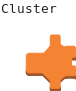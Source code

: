 <?xml version="1.0" encoding="UTF-8"?>
<dia:diagram xmlns:dia="http://www.lysator.liu.se/~alla/dia/">
  <dia:layer name="Fondo" visible="true" active="true">
    <dia:group>
      <dia:object type="Standard - Text" version="1" id="O0">
        <dia:attribute name="obj_pos">
          <dia:point val="0,0"/>
        </dia:attribute>
        <dia:attribute name="obj_bb">
          <dia:rectangle val="0,-0.595;2.695,0.15"/>
        </dia:attribute>
        <dia:attribute name="text">
          <dia:composite type="text">
            <dia:attribute name="string">
              <dia:string>#Cluster#</dia:string>
            </dia:attribute>
            <dia:attribute name="font">
              <dia:font family="monospace" style="0" name="Courier"/>
            </dia:attribute>
            <dia:attribute name="height">
              <dia:real val="0.8"/>
            </dia:attribute>
            <dia:attribute name="pos">
              <dia:point val="0,0"/>
            </dia:attribute>
            <dia:attribute name="color">
              <dia:color val="#231f20"/>
            </dia:attribute>
            <dia:attribute name="alignment">
              <dia:enum val="0"/>
            </dia:attribute>
          </dia:composite>
        </dia:attribute>
        <dia:attribute name="valign">
          <dia:enum val="3"/>
        </dia:attribute>
      </dia:object>
      <dia:group>
        <dia:group>
          <dia:group>
            <dia:object type="Standard - BezierLine" version="0" id="O1">
              <dia:attribute name="obj_pos">
                <dia:point val="2.462,1.667"/>
              </dia:attribute>
              <dia:attribute name="obj_bb">
                <dia:rectangle val="1.459,1.654;3.459,1.79"/>
              </dia:attribute>
              <dia:attribute name="bez_points">
                <dia:point val="2.462,1.667"/>
                <dia:point val="2.462,1.79"/>
                <dia:point val="2.462,1.667"/>
                <dia:point val="2.462,1.79"/>
                <dia:point val="2.46,1.786"/>
                <dia:point val="2.459,1.782"/>
                <dia:point val="2.459,1.778"/>
                <dia:point val="2.459,1.654"/>
                <dia:point val="2.459,1.778"/>
                <dia:point val="2.459,1.654"/>
                <dia:point val="2.459,1.658"/>
                <dia:point val="2.46,1.662"/>
                <dia:point val="2.462,1.667"/>
              </dia:attribute>
              <dia:attribute name="corner_types">
                <dia:enum val="0"/>
                <dia:enum val="0"/>
                <dia:enum val="0"/>
                <dia:enum val="0"/>
                <dia:enum val="0"/>
              </dia:attribute>
              <dia:attribute name="line_color">
                <dia:color val="#9d5125"/>
              </dia:attribute>
              <dia:attribute name="line_width">
                <dia:real val="0"/>
              </dia:attribute>
            </dia:object>
          </dia:group>
          <dia:object type="Standard - Beziergon" version="0" id="O2">
            <dia:attribute name="obj_pos">
              <dia:point val="2.459,1.778"/>
            </dia:attribute>
            <dia:attribute name="obj_bb">
              <dia:rectangle val="1.459,1.654;3.459,1.791"/>
            </dia:attribute>
            <dia:attribute name="bez_points">
              <dia:point val="2.459,1.778"/>
              <dia:point val="2.459,1.654"/>
              <dia:point val="2.459,1.778"/>
              <dia:point val="2.459,1.654"/>
              <dia:point val="2.459,1.658"/>
              <dia:point val="2.46,1.662"/>
              <dia:point val="2.462,1.667"/>
              <dia:point val="2.462,1.791"/>
              <dia:point val="2.462,1.667"/>
              <dia:point val="2.462,1.791"/>
              <dia:point val="2.46,1.786"/>
              <dia:point val="2.459,1.782"/>
            </dia:attribute>
            <dia:attribute name="corner_types">
              <dia:enum val="-1548163448"/>
              <dia:enum val="0"/>
              <dia:enum val="0"/>
              <dia:enum val="0"/>
              <dia:enum val="0"/>
            </dia:attribute>
            <dia:attribute name="line_color">
              <dia:color val="#9d5125"/>
            </dia:attribute>
            <dia:attribute name="line_width">
              <dia:real val="0"/>
            </dia:attribute>
            <dia:attribute name="inner_color">
              <dia:color val="#9d5125"/>
            </dia:attribute>
            <dia:attribute name="show_background">
              <dia:boolean val="true"/>
            </dia:attribute>
          </dia:object>
          <dia:group>
            <dia:object type="Standard - Polygon" version="0" id="O3">
              <dia:attribute name="obj_pos">
                <dia:point val="2.807,1.657"/>
              </dia:attribute>
              <dia:attribute name="obj_bb">
                <dia:rectangle val="2.522,1.657;2.807,1.791"/>
              </dia:attribute>
              <dia:attribute name="poly_points">
                <dia:point val="2.807,1.657"/>
                <dia:point val="2.795,1.791"/>
                <dia:point val="2.533,1.791"/>
                <dia:point val="2.522,1.66"/>
              </dia:attribute>
              <dia:attribute name="line_color">
                <dia:color val="#9d5125"/>
              </dia:attribute>
              <dia:attribute name="line_width">
                <dia:real val="0"/>
              </dia:attribute>
              <dia:attribute name="inner_color">
                <dia:color val="#9d5125"/>
              </dia:attribute>
              <dia:attribute name="show_background">
                <dia:boolean val="true"/>
              </dia:attribute>
            </dia:object>
          </dia:group>
          <dia:group>
            <dia:object type="Standard - BezierLine" version="0" id="O4">
              <dia:attribute name="obj_pos">
                <dia:point val="2.969,1.676"/>
              </dia:attribute>
              <dia:attribute name="obj_bb">
                <dia:rectangle val="2.901,1.676;2.969,1.835"/>
              </dia:attribute>
              <dia:attribute name="bez_points">
                <dia:point val="2.969,1.676"/>
                <dia:point val="2.969,1.8"/>
                <dia:point val="2.969,1.676"/>
                <dia:point val="2.969,1.8"/>
                <dia:point val="2.953,1.82"/>
                <dia:point val="2.929,1.833"/>
                <dia:point val="2.901,1.835"/>
                <dia:point val="2.901,1.711"/>
                <dia:point val="2.901,1.835"/>
                <dia:point val="2.901,1.711"/>
                <dia:point val="2.929,1.709"/>
                <dia:point val="2.953,1.696"/>
                <dia:point val="2.969,1.676"/>
              </dia:attribute>
              <dia:attribute name="corner_types">
                <dia:enum val="0"/>
                <dia:enum val="0"/>
                <dia:enum val="0"/>
                <dia:enum val="0"/>
                <dia:enum val="0"/>
              </dia:attribute>
              <dia:attribute name="line_color">
                <dia:color val="#9d5125"/>
              </dia:attribute>
              <dia:attribute name="line_width">
                <dia:real val="0"/>
              </dia:attribute>
            </dia:object>
          </dia:group>
          <dia:object type="Standard - Beziergon" version="0" id="O5">
            <dia:attribute name="obj_pos">
              <dia:point val="2.969,1.676"/>
            </dia:attribute>
            <dia:attribute name="obj_bb">
              <dia:rectangle val="2.901,1.676;2.969,1.835"/>
            </dia:attribute>
            <dia:attribute name="bez_points">
              <dia:point val="2.969,1.676"/>
              <dia:point val="2.969,1.8"/>
              <dia:point val="2.969,1.676"/>
              <dia:point val="2.969,1.8"/>
              <dia:point val="2.953,1.82"/>
              <dia:point val="2.929,1.833"/>
              <dia:point val="2.901,1.835"/>
              <dia:point val="2.901,1.711"/>
              <dia:point val="2.901,1.835"/>
              <dia:point val="2.901,1.711"/>
              <dia:point val="2.929,1.709"/>
              <dia:point val="2.953,1.696"/>
            </dia:attribute>
            <dia:attribute name="corner_types">
              <dia:enum val="-1548163464"/>
              <dia:enum val="0"/>
              <dia:enum val="0"/>
              <dia:enum val="0"/>
              <dia:enum val="0"/>
            </dia:attribute>
            <dia:attribute name="line_color">
              <dia:color val="#9d5125"/>
            </dia:attribute>
            <dia:attribute name="line_width">
              <dia:real val="0"/>
            </dia:attribute>
            <dia:attribute name="inner_color">
              <dia:color val="#9d5125"/>
            </dia:attribute>
            <dia:attribute name="show_background">
              <dia:boolean val="true"/>
            </dia:attribute>
          </dia:object>
          <dia:group>
            <dia:object type="Standard - Polygon" version="0" id="O6">
              <dia:attribute name="obj_pos">
                <dia:point val="3.171,1.819"/>
              </dia:attribute>
              <dia:attribute name="obj_bb">
                <dia:rectangle val="2.93,1.642;3.171,1.943"/>
              </dia:attribute>
              <dia:attribute name="poly_points">
                <dia:point val="3.171,1.819"/>
                <dia:point val="3.171,1.943"/>
                <dia:point val="2.969,1.8"/>
                <dia:point val="2.93,1.642"/>
              </dia:attribute>
              <dia:attribute name="line_color">
                <dia:color val="#9d5125"/>
              </dia:attribute>
              <dia:attribute name="line_width">
                <dia:real val="0"/>
              </dia:attribute>
              <dia:attribute name="inner_color">
                <dia:color val="#9d5125"/>
              </dia:attribute>
              <dia:attribute name="show_background">
                <dia:boolean val="true"/>
              </dia:attribute>
            </dia:object>
          </dia:group>
          <dia:group>
            <dia:object type="Standard - Polygon" version="0" id="O7">
              <dia:attribute name="obj_pos">
                <dia:point val="2.533,1.667"/>
              </dia:attribute>
              <dia:attribute name="obj_bb">
                <dia:rectangle val="2.218,1.667;2.533,2.166"/>
              </dia:attribute>
              <dia:attribute name="poly_points">
                <dia:point val="2.533,1.667"/>
                <dia:point val="2.533,1.791"/>
                <dia:point val="2.218,2.166"/>
                <dia:point val="2.218,2.042"/>
              </dia:attribute>
              <dia:attribute name="line_color">
                <dia:color val="#9d5125"/>
              </dia:attribute>
              <dia:attribute name="line_width">
                <dia:real val="0"/>
              </dia:attribute>
              <dia:attribute name="inner_color">
                <dia:color val="#9d5125"/>
              </dia:attribute>
              <dia:attribute name="show_background">
                <dia:boolean val="true"/>
              </dia:attribute>
            </dia:object>
          </dia:group>
          <dia:group>
            <dia:object type="Standard - Polygon" version="0" id="O8">
              <dia:attribute name="obj_pos">
                <dia:point val="2.969,2.053"/>
              </dia:attribute>
              <dia:attribute name="obj_bb">
                <dia:rectangle val="2.795,1.667;2.969,2.177"/>
              </dia:attribute>
              <dia:attribute name="poly_points">
                <dia:point val="2.969,2.053"/>
                <dia:point val="2.969,2.177"/>
                <dia:point val="2.795,1.791"/>
                <dia:point val="2.795,1.667"/>
              </dia:attribute>
              <dia:attribute name="line_color">
                <dia:color val="#9d5125"/>
              </dia:attribute>
              <dia:attribute name="line_width">
                <dia:real val="0"/>
              </dia:attribute>
              <dia:attribute name="inner_color">
                <dia:color val="#9d5125"/>
              </dia:attribute>
              <dia:attribute name="show_background">
                <dia:boolean val="true"/>
              </dia:attribute>
            </dia:object>
          </dia:group>
          <dia:group>
            <dia:object type="Standard - Polygon" version="0" id="O9">
              <dia:attribute name="obj_pos">
                <dia:point val="3.213,2.078"/>
              </dia:attribute>
              <dia:attribute name="obj_bb">
                <dia:rectangle val="3.109,2.078;3.213,2.252"/>
              </dia:attribute>
              <dia:attribute name="poly_points">
                <dia:point val="3.213,2.078"/>
                <dia:point val="3.171,2.231"/>
                <dia:point val="3.109,2.252"/>
                <dia:point val="3.109,2.128"/>
              </dia:attribute>
              <dia:attribute name="line_color">
                <dia:color val="#9d5125"/>
              </dia:attribute>
              <dia:attribute name="line_width">
                <dia:real val="0"/>
              </dia:attribute>
              <dia:attribute name="inner_color">
                <dia:color val="#9d5125"/>
              </dia:attribute>
              <dia:attribute name="show_background">
                <dia:boolean val="true"/>
              </dia:attribute>
            </dia:object>
          </dia:group>
          <dia:group>
            <dia:object type="Standard - Polygon" version="0" id="O10">
              <dia:attribute name="obj_pos">
                <dia:point val="3.655,2.213"/>
              </dia:attribute>
              <dia:attribute name="obj_bb">
                <dia:rectangle val="3.524,2.213;3.655,2.351"/>
              </dia:attribute>
              <dia:attribute name="poly_points">
                <dia:point val="3.655,2.213"/>
                <dia:point val="3.632,2.351"/>
                <dia:point val="3.524,2.351"/>
                <dia:point val="3.524,2.227"/>
              </dia:attribute>
              <dia:attribute name="line_color">
                <dia:color val="#9d5125"/>
              </dia:attribute>
              <dia:attribute name="line_width">
                <dia:real val="0"/>
              </dia:attribute>
              <dia:attribute name="inner_color">
                <dia:color val="#9d5125"/>
              </dia:attribute>
              <dia:attribute name="show_background">
                <dia:boolean val="true"/>
              </dia:attribute>
            </dia:object>
          </dia:group>
          <dia:group>
            <dia:object type="Standard - Box" version="0" id="O11">
              <dia:attribute name="obj_pos">
                <dia:point val="3.365,2.227"/>
              </dia:attribute>
              <dia:attribute name="obj_bb">
                <dia:rectangle val="3.365,2.227;3.383,2.351"/>
              </dia:attribute>
              <dia:attribute name="elem_corner">
                <dia:point val="3.365,2.227"/>
              </dia:attribute>
              <dia:attribute name="elem_width">
                <dia:real val="0.018"/>
              </dia:attribute>
              <dia:attribute name="elem_height">
                <dia:real val="0.124"/>
              </dia:attribute>
              <dia:attribute name="border_width">
                <dia:real val="0"/>
              </dia:attribute>
              <dia:attribute name="border_color">
                <dia:color val="#9d5125"/>
              </dia:attribute>
              <dia:attribute name="inner_color">
                <dia:color val="#9d5125"/>
              </dia:attribute>
              <dia:attribute name="show_background">
                <dia:boolean val="true"/>
              </dia:attribute>
            </dia:object>
          </dia:group>
          <dia:group>
            <dia:object type="Standard - BezierLine" version="0" id="O12">
              <dia:attribute name="obj_pos">
                <dia:point val="3.736,2.14"/>
              </dia:attribute>
              <dia:attribute name="obj_bb">
                <dia:rectangle val="2.735,2.136;4.735,2.415"/>
              </dia:attribute>
              <dia:attribute name="bez_points">
                <dia:point val="3.736,2.14"/>
                <dia:point val="3.736,2.264"/>
                <dia:point val="3.736,2.14"/>
                <dia:point val="3.736,2.264"/>
                <dia:point val="3.736,2.268"/>
                <dia:point val="3.736,2.272"/>
                <dia:point val="3.735,2.275"/>
                <dia:point val="3.735,2.151"/>
                <dia:point val="3.735,2.275"/>
                <dia:point val="3.735,2.151"/>
                <dia:point val="3.736,2.148"/>
                <dia:point val="3.736,2.144"/>
                <dia:point val="3.736,2.14"/>
              </dia:attribute>
              <dia:attribute name="corner_types">
                <dia:enum val="0"/>
                <dia:enum val="0"/>
                <dia:enum val="0"/>
                <dia:enum val="0"/>
                <dia:enum val="0"/>
              </dia:attribute>
              <dia:attribute name="line_color">
                <dia:color val="#9d5125"/>
              </dia:attribute>
              <dia:attribute name="line_width">
                <dia:real val="0"/>
              </dia:attribute>
            </dia:object>
            <dia:object type="Standard - BezierLine" version="0" id="O13">
              <dia:attribute name="obj_pos">
                <dia:point val="3.735,2.151"/>
              </dia:attribute>
              <dia:attribute name="obj_bb">
                <dia:rectangle val="3.732,2.151;3.735,2.287"/>
              </dia:attribute>
              <dia:attribute name="bez_points">
                <dia:point val="3.735,2.151"/>
                <dia:point val="3.735,2.275"/>
                <dia:point val="3.735,2.151"/>
                <dia:point val="3.735,2.275"/>
                <dia:point val="3.735,2.279"/>
                <dia:point val="3.734,2.283"/>
                <dia:point val="3.732,2.287"/>
                <dia:point val="3.732,2.163"/>
                <dia:point val="3.732,2.287"/>
                <dia:point val="3.732,2.163"/>
                <dia:point val="3.734,2.159"/>
                <dia:point val="3.735,2.155"/>
                <dia:point val="3.735,2.151"/>
              </dia:attribute>
              <dia:attribute name="corner_types">
                <dia:enum val="0"/>
                <dia:enum val="0"/>
                <dia:enum val="0"/>
                <dia:enum val="0"/>
                <dia:enum val="0"/>
              </dia:attribute>
              <dia:attribute name="line_color">
                <dia:color val="#9d5125"/>
              </dia:attribute>
              <dia:attribute name="line_width">
                <dia:real val="0"/>
              </dia:attribute>
            </dia:object>
            <dia:object type="Standard - BezierLine" version="0" id="O14">
              <dia:attribute name="obj_pos">
                <dia:point val="3.732,2.163"/>
              </dia:attribute>
              <dia:attribute name="obj_bb">
                <dia:rectangle val="3.727,2.163;3.732,2.301"/>
              </dia:attribute>
              <dia:attribute name="bez_points">
                <dia:point val="3.732,2.163"/>
                <dia:point val="3.732,2.287"/>
                <dia:point val="3.732,2.163"/>
                <dia:point val="3.732,2.287"/>
                <dia:point val="3.731,2.292"/>
                <dia:point val="3.729,2.297"/>
                <dia:point val="3.727,2.301"/>
                <dia:point val="3.727,2.177"/>
                <dia:point val="3.727,2.301"/>
                <dia:point val="3.727,2.177"/>
                <dia:point val="3.729,2.172"/>
                <dia:point val="3.731,2.168"/>
                <dia:point val="3.732,2.163"/>
              </dia:attribute>
              <dia:attribute name="corner_types">
                <dia:enum val="0"/>
                <dia:enum val="0"/>
                <dia:enum val="0"/>
                <dia:enum val="0"/>
                <dia:enum val="0"/>
              </dia:attribute>
              <dia:attribute name="line_color">
                <dia:color val="#9d5125"/>
              </dia:attribute>
              <dia:attribute name="line_width">
                <dia:real val="0"/>
              </dia:attribute>
            </dia:object>
            <dia:object type="Standard - BezierLine" version="0" id="O15">
              <dia:attribute name="obj_pos">
                <dia:point val="3.727,2.177"/>
              </dia:attribute>
              <dia:attribute name="obj_bb">
                <dia:rectangle val="3.632,2.177;3.727,2.351"/>
              </dia:attribute>
              <dia:attribute name="bez_points">
                <dia:point val="3.727,2.177"/>
                <dia:point val="3.727,2.301"/>
                <dia:point val="3.727,2.177"/>
                <dia:point val="3.727,2.301"/>
                <dia:point val="3.709,2.332"/>
                <dia:point val="3.67,2.351"/>
                <dia:point val="3.632,2.351"/>
                <dia:point val="3.632,2.227"/>
                <dia:point val="3.632,2.351"/>
                <dia:point val="3.632,2.227"/>
                <dia:point val="3.67,2.227"/>
                <dia:point val="3.709,2.208"/>
                <dia:point val="3.727,2.177"/>
              </dia:attribute>
              <dia:attribute name="corner_types">
                <dia:enum val="0"/>
                <dia:enum val="0"/>
                <dia:enum val="0"/>
                <dia:enum val="0"/>
                <dia:enum val="0"/>
              </dia:attribute>
              <dia:attribute name="line_color">
                <dia:color val="#9d5125"/>
              </dia:attribute>
              <dia:attribute name="line_width">
                <dia:real val="0"/>
              </dia:attribute>
            </dia:object>
          </dia:group>
          <dia:object type="Standard - Beziergon" version="0" id="O16">
            <dia:attribute name="obj_pos">
              <dia:point val="3.736,2.14"/>
            </dia:attribute>
            <dia:attribute name="obj_bb">
              <dia:rectangle val="2.736,2.14;4.736,2.351"/>
            </dia:attribute>
            <dia:attribute name="bez_points">
              <dia:point val="3.736,2.14"/>
              <dia:point val="3.736,2.264"/>
              <dia:point val="3.736,2.14"/>
              <dia:point val="3.736,2.264"/>
              <dia:point val="3.736,2.317"/>
              <dia:point val="3.684,2.351"/>
              <dia:point val="3.632,2.351"/>
              <dia:point val="3.632,2.227"/>
              <dia:point val="3.632,2.351"/>
              <dia:point val="3.632,2.227"/>
              <dia:point val="3.684,2.227"/>
              <dia:point val="3.736,2.193"/>
            </dia:attribute>
            <dia:attribute name="corner_types">
              <dia:enum val="-1548163416"/>
              <dia:enum val="0"/>
              <dia:enum val="0"/>
              <dia:enum val="0"/>
              <dia:enum val="0"/>
            </dia:attribute>
            <dia:attribute name="line_color">
              <dia:color val="#9d5125"/>
            </dia:attribute>
            <dia:attribute name="line_width">
              <dia:real val="0"/>
            </dia:attribute>
            <dia:attribute name="inner_color">
              <dia:color val="#9d5125"/>
            </dia:attribute>
            <dia:attribute name="show_background">
              <dia:boolean val="true"/>
            </dia:attribute>
          </dia:object>
          <dia:group>
            <dia:object type="Standard - BezierLine" version="0" id="O17">
              <dia:attribute name="obj_pos">
                <dia:point val="3.26,2.234"/>
              </dia:attribute>
              <dia:attribute name="obj_bb">
                <dia:rectangle val="2.171,2.14;4.171,2.358"/>
              </dia:attribute>
              <dia:attribute name="bez_points">
                <dia:point val="3.26,2.234"/>
                <dia:point val="3.26,2.358"/>
                <dia:point val="3.26,2.234"/>
                <dia:point val="3.26,2.358"/>
                <dia:point val="3.21,2.355"/>
                <dia:point val="3.171,2.315"/>
                <dia:point val="3.171,2.264"/>
                <dia:point val="3.171,2.14"/>
                <dia:point val="3.171,2.264"/>
                <dia:point val="3.171,2.14"/>
                <dia:point val="3.171,2.191"/>
                <dia:point val="3.21,2.231"/>
                <dia:point val="3.26,2.234"/>
              </dia:attribute>
              <dia:attribute name="corner_types">
                <dia:enum val="0"/>
                <dia:enum val="0"/>
                <dia:enum val="0"/>
                <dia:enum val="0"/>
                <dia:enum val="0"/>
              </dia:attribute>
              <dia:attribute name="line_color">
                <dia:color val="#9d5125"/>
              </dia:attribute>
              <dia:attribute name="line_width">
                <dia:real val="0"/>
              </dia:attribute>
            </dia:object>
          </dia:group>
          <dia:object type="Standard - Beziergon" version="0" id="O18">
            <dia:attribute name="obj_pos">
              <dia:point val="3.26,2.234"/>
            </dia:attribute>
            <dia:attribute name="obj_bb">
              <dia:rectangle val="2.171,2.14;4.171,2.358"/>
            </dia:attribute>
            <dia:attribute name="bez_points">
              <dia:point val="3.26,2.234"/>
              <dia:point val="3.26,2.358"/>
              <dia:point val="3.26,2.234"/>
              <dia:point val="3.26,2.358"/>
              <dia:point val="3.21,2.355"/>
              <dia:point val="3.171,2.315"/>
              <dia:point val="3.171,2.264"/>
              <dia:point val="3.171,2.14"/>
              <dia:point val="3.171,2.264"/>
              <dia:point val="3.171,2.14"/>
              <dia:point val="3.171,2.191"/>
              <dia:point val="3.21,2.231"/>
            </dia:attribute>
            <dia:attribute name="corner_types">
              <dia:enum val="-1548163416"/>
              <dia:enum val="0"/>
              <dia:enum val="0"/>
              <dia:enum val="0"/>
              <dia:enum val="0"/>
            </dia:attribute>
            <dia:attribute name="line_color">
              <dia:color val="#9d5125"/>
            </dia:attribute>
            <dia:attribute name="line_width">
              <dia:real val="0"/>
            </dia:attribute>
            <dia:attribute name="inner_color">
              <dia:color val="#9d5125"/>
            </dia:attribute>
            <dia:attribute name="show_background">
              <dia:boolean val="true"/>
            </dia:attribute>
          </dia:object>
          <dia:group>
            <dia:object type="Standard - Polygon" version="0" id="O19">
              <dia:attribute name="obj_pos">
                <dia:point val="3.012,2.16"/>
              </dia:attribute>
              <dia:attribute name="obj_bb">
                <dia:rectangle val="2.253,2.16;3.012,2.55"/>
              </dia:attribute>
              <dia:attribute name="poly_points">
                <dia:point val="3.012,2.16"/>
                <dia:point val="3.012,2.284"/>
                <dia:point val="2.253,2.55"/>
                <dia:point val="2.253,2.426"/>
              </dia:attribute>
              <dia:attribute name="line_color">
                <dia:color val="#9d5125"/>
              </dia:attribute>
              <dia:attribute name="line_width">
                <dia:real val="0"/>
              </dia:attribute>
              <dia:attribute name="inner_color">
                <dia:color val="#9d5125"/>
              </dia:attribute>
              <dia:attribute name="show_background">
                <dia:boolean val="true"/>
              </dia:attribute>
            </dia:object>
          </dia:group>
          <dia:group>
            <dia:object type="Standard - Polygon" version="0" id="O20">
              <dia:attribute name="obj_pos">
                <dia:point val="3.151,2.44"/>
              </dia:attribute>
              <dia:attribute name="obj_bb">
                <dia:rectangle val="2.994,2.113;3.151,2.564"/>
              </dia:attribute>
              <dia:attribute name="poly_points">
                <dia:point val="3.151,2.44"/>
                <dia:point val="3.151,2.564"/>
                <dia:point val="3.005,2.263"/>
                <dia:point val="2.994,2.113"/>
              </dia:attribute>
              <dia:attribute name="line_color">
                <dia:color val="#9d5125"/>
              </dia:attribute>
              <dia:attribute name="line_width">
                <dia:real val="0"/>
              </dia:attribute>
              <dia:attribute name="inner_color">
                <dia:color val="#9d5125"/>
              </dia:attribute>
              <dia:attribute name="show_background">
                <dia:boolean val="true"/>
              </dia:attribute>
            </dia:object>
          </dia:group>
          <dia:group>
            <dia:object type="Standard - Polygon" version="0" id="O21">
              <dia:attribute name="obj_pos">
                <dia:point val="3.382,2.175"/>
              </dia:attribute>
              <dia:attribute name="obj_bb">
                <dia:rectangle val="3.264,2.175;3.382,2.567"/>
              </dia:attribute>
              <dia:attribute name="poly_points">
                <dia:point val="3.382,2.175"/>
                <dia:point val="3.365,2.351"/>
                <dia:point val="3.264,2.567"/>
                <dia:point val="3.264,2.443"/>
              </dia:attribute>
              <dia:attribute name="line_color">
                <dia:color val="#9d5125"/>
              </dia:attribute>
              <dia:attribute name="line_width">
                <dia:real val="0"/>
              </dia:attribute>
              <dia:attribute name="inner_color">
                <dia:color val="#9d5125"/>
              </dia:attribute>
              <dia:attribute name="show_background">
                <dia:boolean val="true"/>
              </dia:attribute>
            </dia:object>
          </dia:group>
          <dia:group>
            <dia:object type="Standard - Polygon" version="0" id="O22">
              <dia:attribute name="obj_pos">
                <dia:point val="3.256,2.636"/>
              </dia:attribute>
              <dia:attribute name="obj_bb">
                <dia:rectangle val="3.2,2.507;3.256,2.76"/>
              </dia:attribute>
              <dia:attribute name="poly_points">
                <dia:point val="3.256,2.636"/>
                <dia:point val="3.256,2.76"/>
                <dia:point val="3.212,2.671"/>
                <dia:point val="3.2,2.507"/>
              </dia:attribute>
              <dia:attribute name="line_color">
                <dia:color val="#9d5125"/>
              </dia:attribute>
              <dia:attribute name="line_width">
                <dia:real val="0"/>
              </dia:attribute>
              <dia:attribute name="inner_color">
                <dia:color val="#9d5125"/>
              </dia:attribute>
              <dia:attribute name="show_background">
                <dia:boolean val="true"/>
              </dia:attribute>
            </dia:object>
          </dia:group>
          <dia:group>
            <dia:object type="Standard - Polygon" version="0" id="O23">
              <dia:attribute name="obj_pos">
                <dia:point val="3.212,2.547"/>
              </dia:attribute>
              <dia:attribute name="obj_bb">
                <dia:rectangle val="3.089,2.547;3.212,2.92"/>
              </dia:attribute>
              <dia:attribute name="poly_points">
                <dia:point val="3.212,2.547"/>
                <dia:point val="3.212,2.671"/>
                <dia:point val="3.089,2.92"/>
                <dia:point val="3.089,2.796"/>
              </dia:attribute>
              <dia:attribute name="line_color">
                <dia:color val="#9d5125"/>
              </dia:attribute>
              <dia:attribute name="line_width">
                <dia:real val="0"/>
              </dia:attribute>
              <dia:attribute name="inner_color">
                <dia:color val="#9d5125"/>
              </dia:attribute>
              <dia:attribute name="show_background">
                <dia:boolean val="true"/>
              </dia:attribute>
            </dia:object>
          </dia:group>
          <dia:group>
            <dia:object type="Standard - Polygon" version="0" id="O24">
              <dia:attribute name="obj_pos">
                <dia:point val="2.942,2.86"/>
              </dia:attribute>
              <dia:attribute name="obj_bb">
                <dia:rectangle val="2.253,2.726;2.942,2.984"/>
              </dia:attribute>
              <dia:attribute name="poly_points">
                <dia:point val="2.942,2.86"/>
                <dia:point val="2.942,2.984"/>
                <dia:point val="2.253,2.85"/>
                <dia:point val="2.253,2.726"/>
              </dia:attribute>
              <dia:attribute name="line_color">
                <dia:color val="#9d5125"/>
              </dia:attribute>
              <dia:attribute name="line_width">
                <dia:real val="0"/>
              </dia:attribute>
              <dia:attribute name="inner_color">
                <dia:color val="#9d5125"/>
              </dia:attribute>
              <dia:attribute name="show_background">
                <dia:boolean val="true"/>
              </dia:attribute>
            </dia:object>
          </dia:group>
          <dia:group>
            <dia:object type="Standard - Polygon" version="0" id="O25">
              <dia:attribute name="obj_pos">
                <dia:point val="3.171,2.908"/>
              </dia:attribute>
              <dia:attribute name="obj_bb">
                <dia:rectangle val="3.019,2.869;3.171,3.032"/>
              </dia:attribute>
              <dia:attribute name="poly_points">
                <dia:point val="3.171,2.908"/>
                <dia:point val="3.171,3.032"/>
                <dia:point val="3.046,3.003"/>
                <dia:point val="3.019,2.869"/>
              </dia:attribute>
              <dia:attribute name="line_color">
                <dia:color val="#9d5125"/>
              </dia:attribute>
              <dia:attribute name="line_width">
                <dia:real val="0"/>
              </dia:attribute>
              <dia:attribute name="inner_color">
                <dia:color val="#9d5125"/>
              </dia:attribute>
              <dia:attribute name="show_background">
                <dia:boolean val="true"/>
              </dia:attribute>
            </dia:object>
          </dia:group>
          <dia:group>
            <dia:object type="Standard - BezierLine" version="0" id="O26">
              <dia:attribute name="obj_pos">
                <dia:point val="2.253,2.865"/>
              </dia:attribute>
              <dia:attribute name="obj_bb">
                <dia:rectangle val="1.251,2.865;3.251,3.134"/>
              </dia:attribute>
              <dia:attribute name="bez_points">
                <dia:point val="2.253,2.865"/>
                <dia:point val="2.253,2.99"/>
                <dia:point val="2.253,2.865"/>
                <dia:point val="2.253,2.99"/>
                <dia:point val="2.253,2.998"/>
                <dia:point val="2.252,3.006"/>
                <dia:point val="2.251,3.014"/>
                <dia:point val="2.251,2.89"/>
                <dia:point val="2.251,3.014"/>
                <dia:point val="2.251,2.89"/>
                <dia:point val="2.252,2.882"/>
                <dia:point val="2.253,2.874"/>
                <dia:point val="2.253,2.865"/>
              </dia:attribute>
              <dia:attribute name="corner_types">
                <dia:enum val="0"/>
                <dia:enum val="0"/>
                <dia:enum val="0"/>
                <dia:enum val="0"/>
                <dia:enum val="0"/>
              </dia:attribute>
              <dia:attribute name="line_color">
                <dia:color val="#9d5125"/>
              </dia:attribute>
              <dia:attribute name="line_width">
                <dia:real val="0"/>
              </dia:attribute>
            </dia:object>
            <dia:object type="Standard - BezierLine" version="0" id="O27">
              <dia:attribute name="obj_pos">
                <dia:point val="2.251,2.89"/>
              </dia:attribute>
              <dia:attribute name="obj_bb">
                <dia:rectangle val="2.246,2.89;2.251,3.038"/>
              </dia:attribute>
              <dia:attribute name="bez_points">
                <dia:point val="2.251,2.89"/>
                <dia:point val="2.251,3.014"/>
                <dia:point val="2.251,2.89"/>
                <dia:point val="2.251,3.014"/>
                <dia:point val="2.25,3.022"/>
                <dia:point val="2.248,3.03"/>
                <dia:point val="2.246,3.038"/>
                <dia:point val="2.246,2.914"/>
                <dia:point val="2.246,3.038"/>
                <dia:point val="2.246,2.914"/>
                <dia:point val="2.248,2.906"/>
                <dia:point val="2.25,2.898"/>
                <dia:point val="2.251,2.89"/>
              </dia:attribute>
              <dia:attribute name="corner_types">
                <dia:enum val="0"/>
                <dia:enum val="0"/>
                <dia:enum val="0"/>
                <dia:enum val="0"/>
                <dia:enum val="0"/>
              </dia:attribute>
              <dia:attribute name="line_color">
                <dia:color val="#9d5125"/>
              </dia:attribute>
              <dia:attribute name="line_width">
                <dia:real val="0"/>
              </dia:attribute>
            </dia:object>
            <dia:object type="Standard - BezierLine" version="0" id="O28">
              <dia:attribute name="obj_pos">
                <dia:point val="2.246,2.914"/>
              </dia:attribute>
              <dia:attribute name="obj_bb">
                <dia:rectangle val="2.236,2.914;2.246,3.061"/>
              </dia:attribute>
              <dia:attribute name="bez_points">
                <dia:point val="2.246,2.914"/>
                <dia:point val="2.246,3.038"/>
                <dia:point val="2.246,2.914"/>
                <dia:point val="2.246,3.038"/>
                <dia:point val="2.243,3.046"/>
                <dia:point val="2.24,3.054"/>
                <dia:point val="2.236,3.061"/>
                <dia:point val="2.236,2.937"/>
                <dia:point val="2.236,3.061"/>
                <dia:point val="2.236,2.937"/>
                <dia:point val="2.24,2.93"/>
                <dia:point val="2.243,2.922"/>
                <dia:point val="2.246,2.914"/>
              </dia:attribute>
              <dia:attribute name="corner_types">
                <dia:enum val="0"/>
                <dia:enum val="0"/>
                <dia:enum val="0"/>
                <dia:enum val="0"/>
                <dia:enum val="0"/>
              </dia:attribute>
              <dia:attribute name="line_color">
                <dia:color val="#9d5125"/>
              </dia:attribute>
              <dia:attribute name="line_width">
                <dia:real val="0"/>
              </dia:attribute>
            </dia:object>
            <dia:object type="Standard - BezierLine" version="0" id="O29">
              <dia:attribute name="obj_pos">
                <dia:point val="2.236,2.937"/>
              </dia:attribute>
              <dia:attribute name="obj_bb">
                <dia:rectangle val="2.185,2.937;2.236,3.111"/>
              </dia:attribute>
              <dia:attribute name="bez_points">
                <dia:point val="2.236,2.937"/>
                <dia:point val="2.236,3.061"/>
                <dia:point val="2.236,2.937"/>
                <dia:point val="2.236,3.061"/>
                <dia:point val="2.224,3.082"/>
                <dia:point val="2.207,3.099"/>
                <dia:point val="2.185,3.111"/>
                <dia:point val="2.185,2.987"/>
                <dia:point val="2.185,3.111"/>
                <dia:point val="2.185,2.987"/>
                <dia:point val="2.207,2.975"/>
                <dia:point val="2.224,2.958"/>
                <dia:point val="2.236,2.937"/>
              </dia:attribute>
              <dia:attribute name="corner_types">
                <dia:enum val="0"/>
                <dia:enum val="0"/>
                <dia:enum val="0"/>
                <dia:enum val="0"/>
                <dia:enum val="0"/>
              </dia:attribute>
              <dia:attribute name="line_color">
                <dia:color val="#9d5125"/>
              </dia:attribute>
              <dia:attribute name="line_width">
                <dia:real val="0"/>
              </dia:attribute>
            </dia:object>
          </dia:group>
          <dia:object type="Standard - Beziergon" version="0" id="O30">
            <dia:attribute name="obj_pos">
              <dia:point val="2.253,2.865"/>
            </dia:attribute>
            <dia:attribute name="obj_bb">
              <dia:rectangle val="1.253,2.865;3.253,3.111"/>
            </dia:attribute>
            <dia:attribute name="bez_points">
              <dia:point val="2.253,2.865"/>
              <dia:point val="2.253,2.99"/>
              <dia:point val="2.253,2.865"/>
              <dia:point val="2.253,2.99"/>
              <dia:point val="2.253,3.043"/>
              <dia:point val="2.229,3.087"/>
              <dia:point val="2.185,3.111"/>
              <dia:point val="2.185,2.987"/>
              <dia:point val="2.185,3.111"/>
              <dia:point val="2.185,2.987"/>
              <dia:point val="2.229,2.963"/>
              <dia:point val="2.253,2.919"/>
            </dia:attribute>
            <dia:attribute name="corner_types">
              <dia:enum val="-1548163448"/>
              <dia:enum val="0"/>
              <dia:enum val="0"/>
              <dia:enum val="0"/>
              <dia:enum val="0"/>
            </dia:attribute>
            <dia:attribute name="line_color">
              <dia:color val="#9d5125"/>
            </dia:attribute>
            <dia:attribute name="line_width">
              <dia:real val="0"/>
            </dia:attribute>
            <dia:attribute name="inner_color">
              <dia:color val="#9d5125"/>
            </dia:attribute>
            <dia:attribute name="show_background">
              <dia:boolean val="true"/>
            </dia:attribute>
          </dia:object>
          <dia:group>
            <dia:object type="Standard - BezierLine" version="0" id="O31">
              <dia:attribute name="obj_pos">
                <dia:point val="1.417,2.999"/>
              </dia:attribute>
              <dia:attribute name="obj_bb">
                <dia:rectangle val="0.264,2.865;2.264,3.123"/>
              </dia:attribute>
              <dia:attribute name="bez_points">
                <dia:point val="1.417,2.999"/>
                <dia:point val="1.417,3.123"/>
                <dia:point val="1.417,2.999"/>
                <dia:point val="1.417,3.123"/>
                <dia:point val="1.339,3.123"/>
                <dia:point val="1.264,3.068"/>
                <dia:point val="1.264,2.99"/>
                <dia:point val="1.264,2.865"/>
                <dia:point val="1.264,2.99"/>
                <dia:point val="1.264,2.865"/>
                <dia:point val="1.264,2.944"/>
                <dia:point val="1.339,2.999"/>
                <dia:point val="1.417,2.999"/>
              </dia:attribute>
              <dia:attribute name="corner_types">
                <dia:enum val="0"/>
                <dia:enum val="0"/>
                <dia:enum val="0"/>
                <dia:enum val="0"/>
                <dia:enum val="0"/>
              </dia:attribute>
              <dia:attribute name="line_color">
                <dia:color val="#9d5125"/>
              </dia:attribute>
              <dia:attribute name="line_width">
                <dia:real val="0"/>
              </dia:attribute>
            </dia:object>
          </dia:group>
          <dia:object type="Standard - Beziergon" version="0" id="O32">
            <dia:attribute name="obj_pos">
              <dia:point val="1.417,2.999"/>
            </dia:attribute>
            <dia:attribute name="obj_bb">
              <dia:rectangle val="0.264,2.865;2.264,3.123"/>
            </dia:attribute>
            <dia:attribute name="bez_points">
              <dia:point val="1.417,2.999"/>
              <dia:point val="1.417,3.123"/>
              <dia:point val="1.417,2.999"/>
              <dia:point val="1.417,3.123"/>
              <dia:point val="1.339,3.123"/>
              <dia:point val="1.264,3.068"/>
              <dia:point val="1.264,2.99"/>
              <dia:point val="1.264,2.865"/>
              <dia:point val="1.264,2.99"/>
              <dia:point val="1.264,2.865"/>
              <dia:point val="1.264,2.944"/>
              <dia:point val="1.339,2.999"/>
            </dia:attribute>
            <dia:attribute name="corner_types">
              <dia:enum val="-1548163448"/>
              <dia:enum val="0"/>
              <dia:enum val="0"/>
              <dia:enum val="0"/>
              <dia:enum val="0"/>
            </dia:attribute>
            <dia:attribute name="line_color">
              <dia:color val="#9d5125"/>
            </dia:attribute>
            <dia:attribute name="line_width">
              <dia:real val="0"/>
            </dia:attribute>
            <dia:attribute name="inner_color">
              <dia:color val="#9d5125"/>
            </dia:attribute>
            <dia:attribute name="show_background">
              <dia:boolean val="true"/>
            </dia:attribute>
          </dia:object>
          <dia:group>
            <dia:object type="Standard - Polygon" version="0" id="O33">
              <dia:attribute name="obj_pos">
                <dia:point val="2.078,2.999"/>
              </dia:attribute>
              <dia:attribute name="obj_bb">
                <dia:rectangle val="1.391,2.975;2.078,3.123"/>
              </dia:attribute>
              <dia:attribute name="poly_points">
                <dia:point val="2.078,2.999"/>
                <dia:point val="2.078,3.123"/>
                <dia:point val="1.417,3.123"/>
                <dia:point val="1.391,2.975"/>
              </dia:attribute>
              <dia:attribute name="line_color">
                <dia:color val="#9d5125"/>
              </dia:attribute>
              <dia:attribute name="line_width">
                <dia:real val="0"/>
              </dia:attribute>
              <dia:attribute name="inner_color">
                <dia:color val="#9d5125"/>
              </dia:attribute>
              <dia:attribute name="show_background">
                <dia:boolean val="true"/>
              </dia:attribute>
            </dia:object>
          </dia:group>
          <dia:group>
            <dia:object type="Standard - Polygon" version="0" id="O34">
              <dia:attribute name="obj_pos">
                <dia:point val="3.659,3.134"/>
              </dia:attribute>
              <dia:attribute name="obj_bb">
                <dia:rectangle val="3.238,3.128;3.659,3.263"/>
              </dia:attribute>
              <dia:attribute name="poly_points">
                <dia:point val="3.659,3.134"/>
                <dia:point val="3.632,3.263"/>
                <dia:point val="3.264,3.263"/>
                <dia:point val="3.238,3.128"/>
              </dia:attribute>
              <dia:attribute name="line_color">
                <dia:color val="#9d5125"/>
              </dia:attribute>
              <dia:attribute name="line_width">
                <dia:real val="0"/>
              </dia:attribute>
              <dia:attribute name="inner_color">
                <dia:color val="#9d5125"/>
              </dia:attribute>
              <dia:attribute name="show_background">
                <dia:boolean val="true"/>
              </dia:attribute>
            </dia:object>
          </dia:group>
          <dia:group>
            <dia:object type="Standard - BezierLine" version="0" id="O35">
              <dia:attribute name="obj_pos">
                <dia:point val="3.736,3.094"/>
              </dia:attribute>
              <dia:attribute name="obj_bb">
                <dia:rectangle val="2.735,3.054;4.735,3.4"/>
              </dia:attribute>
              <dia:attribute name="bez_points">
                <dia:point val="3.736,3.094"/>
                <dia:point val="3.736,3.218"/>
                <dia:point val="3.736,3.094"/>
                <dia:point val="3.736,3.218"/>
                <dia:point val="3.736,3.221"/>
                <dia:point val="3.736,3.224"/>
                <dia:point val="3.735,3.227"/>
                <dia:point val="3.735,3.103"/>
                <dia:point val="3.735,3.227"/>
                <dia:point val="3.735,3.103"/>
                <dia:point val="3.736,3.1"/>
                <dia:point val="3.736,3.097"/>
                <dia:point val="3.736,3.094"/>
              </dia:attribute>
              <dia:attribute name="corner_types">
                <dia:enum val="0"/>
                <dia:enum val="0"/>
                <dia:enum val="0"/>
                <dia:enum val="0"/>
                <dia:enum val="0"/>
              </dia:attribute>
              <dia:attribute name="line_color">
                <dia:color val="#9d5125"/>
              </dia:attribute>
              <dia:attribute name="line_width">
                <dia:real val="0"/>
              </dia:attribute>
            </dia:object>
            <dia:object type="Standard - BezierLine" version="0" id="O36">
              <dia:attribute name="obj_pos">
                <dia:point val="3.735,3.103"/>
              </dia:attribute>
              <dia:attribute name="obj_bb">
                <dia:rectangle val="3.734,3.103;3.735,3.235"/>
              </dia:attribute>
              <dia:attribute name="bez_points">
                <dia:point val="3.735,3.103"/>
                <dia:point val="3.735,3.227"/>
                <dia:point val="3.735,3.103"/>
                <dia:point val="3.735,3.227"/>
                <dia:point val="3.735,3.23"/>
                <dia:point val="3.734,3.232"/>
                <dia:point val="3.734,3.235"/>
                <dia:point val="3.734,3.111"/>
                <dia:point val="3.734,3.235"/>
                <dia:point val="3.734,3.111"/>
                <dia:point val="3.734,3.108"/>
                <dia:point val="3.735,3.106"/>
                <dia:point val="3.735,3.103"/>
              </dia:attribute>
              <dia:attribute name="corner_types">
                <dia:enum val="0"/>
                <dia:enum val="0"/>
                <dia:enum val="0"/>
                <dia:enum val="0"/>
                <dia:enum val="0"/>
              </dia:attribute>
              <dia:attribute name="line_color">
                <dia:color val="#9d5125"/>
              </dia:attribute>
              <dia:attribute name="line_width">
                <dia:real val="0"/>
              </dia:attribute>
            </dia:object>
            <dia:object type="Standard - BezierLine" version="0" id="O37">
              <dia:attribute name="obj_pos">
                <dia:point val="3.734,3.111"/>
              </dia:attribute>
              <dia:attribute name="obj_bb">
                <dia:rectangle val="3.731,3.111;3.734,3.241"/>
              </dia:attribute>
              <dia:attribute name="bez_points">
                <dia:point val="3.734,3.111"/>
                <dia:point val="3.734,3.235"/>
                <dia:point val="3.734,3.111"/>
                <dia:point val="3.734,3.235"/>
                <dia:point val="3.733,3.237"/>
                <dia:point val="3.732,3.239"/>
                <dia:point val="3.731,3.241"/>
                <dia:point val="3.731,3.117"/>
                <dia:point val="3.731,3.241"/>
                <dia:point val="3.731,3.117"/>
                <dia:point val="3.732,3.115"/>
                <dia:point val="3.733,3.113"/>
                <dia:point val="3.734,3.111"/>
              </dia:attribute>
              <dia:attribute name="corner_types">
                <dia:enum val="0"/>
                <dia:enum val="0"/>
                <dia:enum val="0"/>
                <dia:enum val="0"/>
                <dia:enum val="0"/>
              </dia:attribute>
              <dia:attribute name="line_color">
                <dia:color val="#9d5125"/>
              </dia:attribute>
              <dia:attribute name="line_width">
                <dia:real val="0"/>
              </dia:attribute>
            </dia:object>
            <dia:object type="Standard - BezierLine" version="0" id="O38">
              <dia:attribute name="obj_pos">
                <dia:point val="3.731,3.117"/>
              </dia:attribute>
              <dia:attribute name="obj_bb">
                <dia:rectangle val="3.632,3.117;3.731,3.263"/>
              </dia:attribute>
              <dia:attribute name="bez_points">
                <dia:point val="3.731,3.117"/>
                <dia:point val="3.731,3.241"/>
                <dia:point val="3.731,3.117"/>
                <dia:point val="3.731,3.241"/>
                <dia:point val="3.72,3.261"/>
                <dia:point val="3.693,3.263"/>
                <dia:point val="3.662,3.263"/>
                <dia:point val="3.652,3.263"/>
                <dia:point val="3.642,3.263"/>
                <dia:point val="3.632,3.263"/>
                <dia:point val="3.632,3.139"/>
                <dia:point val="3.632,3.263"/>
                <dia:point val="3.632,3.139"/>
                <dia:point val="3.642,3.139"/>
                <dia:point val="3.652,3.139"/>
                <dia:point val="3.662,3.139"/>
                <dia:point val="3.693,3.139"/>
                <dia:point val="3.72,3.137"/>
                <dia:point val="3.731,3.117"/>
              </dia:attribute>
              <dia:attribute name="corner_types">
                <dia:enum val="0"/>
                <dia:enum val="0"/>
                <dia:enum val="0"/>
                <dia:enum val="0"/>
                <dia:enum val="0"/>
                <dia:enum val="0"/>
                <dia:enum val="0"/>
              </dia:attribute>
              <dia:attribute name="line_color">
                <dia:color val="#9d5125"/>
              </dia:attribute>
              <dia:attribute name="line_width">
                <dia:real val="0"/>
              </dia:attribute>
            </dia:object>
          </dia:group>
          <dia:object type="Standard - Beziergon" version="0" id="O39">
            <dia:attribute name="obj_pos">
              <dia:point val="3.736,3.094"/>
            </dia:attribute>
            <dia:attribute name="obj_bb">
              <dia:rectangle val="2.736,3.094;4.736,3.263"/>
            </dia:attribute>
            <dia:attribute name="bez_points">
              <dia:point val="3.736,3.094"/>
              <dia:point val="3.736,3.218"/>
              <dia:point val="3.736,3.094"/>
              <dia:point val="3.736,3.218"/>
              <dia:point val="3.736,3.259"/>
              <dia:point val="3.702,3.263"/>
              <dia:point val="3.662,3.263"/>
              <dia:point val="3.652,3.263"/>
              <dia:point val="3.642,3.263"/>
              <dia:point val="3.632,3.263"/>
              <dia:point val="3.632,3.139"/>
              <dia:point val="3.632,3.263"/>
              <dia:point val="3.632,3.139"/>
              <dia:point val="3.642,3.139"/>
              <dia:point val="3.652,3.139"/>
              <dia:point val="3.662,3.139"/>
              <dia:point val="3.702,3.139"/>
              <dia:point val="3.736,3.135"/>
            </dia:attribute>
            <dia:attribute name="corner_types">
              <dia:enum val="-1548163432"/>
              <dia:enum val="0"/>
              <dia:enum val="0"/>
              <dia:enum val="0"/>
              <dia:enum val="0"/>
              <dia:enum val="0"/>
              <dia:enum val="0"/>
            </dia:attribute>
            <dia:attribute name="line_color">
              <dia:color val="#9d5125"/>
            </dia:attribute>
            <dia:attribute name="line_width">
              <dia:real val="0"/>
            </dia:attribute>
            <dia:attribute name="inner_color">
              <dia:color val="#9d5125"/>
            </dia:attribute>
            <dia:attribute name="show_background">
              <dia:boolean val="true"/>
            </dia:attribute>
          </dia:object>
          <dia:group>
            <dia:object type="Standard - BezierLine" version="0" id="O40">
              <dia:attribute name="obj_pos">
                <dia:point val="3.264,3.139"/>
              </dia:attribute>
              <dia:attribute name="obj_bb">
                <dia:rectangle val="3.194,3.139;3.264,3.273"/>
              </dia:attribute>
              <dia:attribute name="bez_points">
                <dia:point val="3.264,3.139"/>
                <dia:point val="3.264,3.263"/>
                <dia:point val="3.264,3.139"/>
                <dia:point val="3.264,3.263"/>
                <dia:point val="3.249,3.263"/>
                <dia:point val="3.226,3.273"/>
                <dia:point val="3.208,3.273"/>
                <dia:point val="3.203,3.273"/>
                <dia:point val="3.198,3.272"/>
                <dia:point val="3.194,3.27"/>
                <dia:point val="3.194,3.146"/>
                <dia:point val="3.194,3.27"/>
                <dia:point val="3.194,3.146"/>
                <dia:point val="3.198,3.148"/>
                <dia:point val="3.203,3.149"/>
                <dia:point val="3.208,3.149"/>
                <dia:point val="3.226,3.149"/>
                <dia:point val="3.249,3.139"/>
                <dia:point val="3.264,3.139"/>
              </dia:attribute>
              <dia:attribute name="corner_types">
                <dia:enum val="0"/>
                <dia:enum val="0"/>
                <dia:enum val="0"/>
                <dia:enum val="0"/>
                <dia:enum val="0"/>
                <dia:enum val="0"/>
                <dia:enum val="0"/>
              </dia:attribute>
              <dia:attribute name="line_color">
                <dia:color val="#9d5125"/>
              </dia:attribute>
              <dia:attribute name="line_width">
                <dia:real val="0"/>
              </dia:attribute>
            </dia:object>
          </dia:group>
          <dia:object type="Standard - Beziergon" version="0" id="O41">
            <dia:attribute name="obj_pos">
              <dia:point val="3.264,3.139"/>
            </dia:attribute>
            <dia:attribute name="obj_bb">
              <dia:rectangle val="3.194,3.139;3.264,3.273"/>
            </dia:attribute>
            <dia:attribute name="bez_points">
              <dia:point val="3.264,3.139"/>
              <dia:point val="3.264,3.263"/>
              <dia:point val="3.264,3.139"/>
              <dia:point val="3.264,3.263"/>
              <dia:point val="3.249,3.263"/>
              <dia:point val="3.226,3.273"/>
              <dia:point val="3.208,3.273"/>
              <dia:point val="3.203,3.273"/>
              <dia:point val="3.198,3.272"/>
              <dia:point val="3.194,3.27"/>
              <dia:point val="3.194,3.146"/>
              <dia:point val="3.194,3.27"/>
              <dia:point val="3.194,3.146"/>
              <dia:point val="3.198,3.148"/>
              <dia:point val="3.203,3.149"/>
              <dia:point val="3.208,3.149"/>
              <dia:point val="3.226,3.149"/>
              <dia:point val="3.249,3.139"/>
            </dia:attribute>
            <dia:attribute name="corner_types">
              <dia:enum val="-1548163432"/>
              <dia:enum val="0"/>
              <dia:enum val="0"/>
              <dia:enum val="0"/>
              <dia:enum val="0"/>
              <dia:enum val="0"/>
              <dia:enum val="0"/>
            </dia:attribute>
            <dia:attribute name="line_color">
              <dia:color val="#9d5125"/>
            </dia:attribute>
            <dia:attribute name="line_width">
              <dia:real val="0"/>
            </dia:attribute>
            <dia:attribute name="inner_color">
              <dia:color val="#9d5125"/>
            </dia:attribute>
            <dia:attribute name="show_background">
              <dia:boolean val="true"/>
            </dia:attribute>
          </dia:object>
          <dia:group>
            <dia:object type="Standard - Polygon" version="0" id="O42">
              <dia:attribute name="obj_pos">
                <dia:point val="3.046,2.879"/>
              </dia:attribute>
              <dia:attribute name="obj_bb">
                <dia:rectangle val="2.88,2.879;3.046,3.333"/>
              </dia:attribute>
              <dia:attribute name="poly_points">
                <dia:point val="3.046,2.879"/>
                <dia:point val="3.046,3.003"/>
                <dia:point val="2.88,3.333"/>
                <dia:point val="2.88,3.209"/>
              </dia:attribute>
              <dia:attribute name="line_color">
                <dia:color val="#9d5125"/>
              </dia:attribute>
              <dia:attribute name="line_width">
                <dia:real val="0"/>
              </dia:attribute>
              <dia:attribute name="inner_color">
                <dia:color val="#9d5125"/>
              </dia:attribute>
              <dia:attribute name="show_background">
                <dia:boolean val="true"/>
              </dia:attribute>
            </dia:object>
          </dia:group>
          <dia:group>
            <dia:object type="Standard - Polygon" version="0" id="O43">
              <dia:attribute name="obj_pos">
                <dia:point val="3.225,3.104"/>
              </dia:attribute>
              <dia:attribute name="obj_bb">
                <dia:rectangle val="2.959,3.104;3.225,3.472"/>
              </dia:attribute>
              <dia:attribute name="poly_points">
                <dia:point val="3.225,3.104"/>
                <dia:point val="3.194,3.27"/>
                <dia:point val="2.959,3.472"/>
                <dia:point val="2.959,3.348"/>
              </dia:attribute>
              <dia:attribute name="line_color">
                <dia:color val="#9d5125"/>
              </dia:attribute>
              <dia:attribute name="line_width">
                <dia:real val="0"/>
              </dia:attribute>
              <dia:attribute name="inner_color">
                <dia:color val="#9d5125"/>
              </dia:attribute>
              <dia:attribute name="show_background">
                <dia:boolean val="true"/>
              </dia:attribute>
            </dia:object>
          </dia:group>
          <dia:group>
            <dia:object type="Standard - Polygon" version="0" id="O44">
              <dia:attribute name="obj_pos">
                <dia:point val="2.464,3.376"/>
              </dia:attribute>
              <dia:attribute name="obj_bb">
                <dia:rectangle val="2.057,2.957;2.464,3.5"/>
              </dia:attribute>
              <dia:attribute name="poly_points">
                <dia:point val="2.464,3.376"/>
                <dia:point val="2.464,3.5"/>
                <dia:point val="2.078,3.123"/>
                <dia:point val="2.057,2.957"/>
              </dia:attribute>
              <dia:attribute name="line_color">
                <dia:color val="#9d5125"/>
              </dia:attribute>
              <dia:attribute name="line_width">
                <dia:real val="0"/>
              </dia:attribute>
              <dia:attribute name="inner_color">
                <dia:color val="#9d5125"/>
              </dia:attribute>
              <dia:attribute name="show_background">
                <dia:boolean val="true"/>
              </dia:attribute>
            </dia:object>
          </dia:group>
          <dia:group>
            <dia:object type="Standard - BezierLine" version="0" id="O45">
              <dia:attribute name="obj_pos">
                <dia:point val="2.527,3.77"/>
              </dia:attribute>
              <dia:attribute name="obj_bb">
                <dia:rectangle val="1.464,3.677;3.464,3.894"/>
              </dia:attribute>
              <dia:attribute name="bez_points">
                <dia:point val="2.527,3.77"/>
                <dia:point val="2.527,3.894"/>
                <dia:point val="2.527,3.77"/>
                <dia:point val="2.527,3.894"/>
                <dia:point val="2.474,3.894"/>
                <dia:point val="2.464,3.853"/>
                <dia:point val="2.464,3.801"/>
                <dia:point val="2.464,3.677"/>
                <dia:point val="2.464,3.801"/>
                <dia:point val="2.464,3.677"/>
                <dia:point val="2.464,3.729"/>
                <dia:point val="2.474,3.77"/>
                <dia:point val="2.527,3.77"/>
              </dia:attribute>
              <dia:attribute name="corner_types">
                <dia:enum val="0"/>
                <dia:enum val="0"/>
                <dia:enum val="0"/>
                <dia:enum val="0"/>
                <dia:enum val="0"/>
              </dia:attribute>
              <dia:attribute name="line_color">
                <dia:color val="#9d5125"/>
              </dia:attribute>
              <dia:attribute name="line_width">
                <dia:real val="0"/>
              </dia:attribute>
            </dia:object>
          </dia:group>
          <dia:object type="Standard - Beziergon" version="0" id="O46">
            <dia:attribute name="obj_pos">
              <dia:point val="2.527,3.77"/>
            </dia:attribute>
            <dia:attribute name="obj_bb">
              <dia:rectangle val="1.464,3.677;3.464,3.894"/>
            </dia:attribute>
            <dia:attribute name="bez_points">
              <dia:point val="2.527,3.77"/>
              <dia:point val="2.527,3.894"/>
              <dia:point val="2.527,3.77"/>
              <dia:point val="2.527,3.894"/>
              <dia:point val="2.474,3.894"/>
              <dia:point val="2.464,3.853"/>
              <dia:point val="2.464,3.801"/>
              <dia:point val="2.464,3.677"/>
              <dia:point val="2.464,3.801"/>
              <dia:point val="2.464,3.677"/>
              <dia:point val="2.464,3.729"/>
              <dia:point val="2.474,3.77"/>
            </dia:attribute>
            <dia:attribute name="corner_types">
              <dia:enum val="-1548163448"/>
              <dia:enum val="0"/>
              <dia:enum val="0"/>
              <dia:enum val="0"/>
              <dia:enum val="0"/>
            </dia:attribute>
            <dia:attribute name="line_color">
              <dia:color val="#9d5125"/>
            </dia:attribute>
            <dia:attribute name="line_width">
              <dia:real val="0"/>
            </dia:attribute>
            <dia:attribute name="inner_color">
              <dia:color val="#9d5125"/>
            </dia:attribute>
            <dia:attribute name="show_background">
              <dia:boolean val="true"/>
            </dia:attribute>
          </dia:object>
          <dia:group>
            <dia:object type="Standard - BezierLine" version="0" id="O47">
              <dia:attribute name="obj_pos">
                <dia:point val="2.959,3.677"/>
              </dia:attribute>
              <dia:attribute name="obj_bb">
                <dia:rectangle val="1.957,3.677;3.957,3.978"/>
              </dia:attribute>
              <dia:attribute name="bez_points">
                <dia:point val="2.959,3.677"/>
                <dia:point val="2.959,3.801"/>
                <dia:point val="2.959,3.677"/>
                <dia:point val="2.959,3.801"/>
                <dia:point val="2.959,3.812"/>
                <dia:point val="2.958,3.823"/>
                <dia:point val="2.957,3.833"/>
                <dia:point val="2.957,3.708"/>
                <dia:point val="2.957,3.833"/>
                <dia:point val="2.957,3.708"/>
                <dia:point val="2.958,3.699"/>
                <dia:point val="2.959,3.688"/>
                <dia:point val="2.959,3.677"/>
              </dia:attribute>
              <dia:attribute name="corner_types">
                <dia:enum val="0"/>
                <dia:enum val="0"/>
                <dia:enum val="0"/>
                <dia:enum val="0"/>
                <dia:enum val="0"/>
              </dia:attribute>
              <dia:attribute name="line_color">
                <dia:color val="#9d5125"/>
              </dia:attribute>
              <dia:attribute name="line_width">
                <dia:real val="0"/>
              </dia:attribute>
            </dia:object>
            <dia:object type="Standard - BezierLine" version="0" id="O48">
              <dia:attribute name="obj_pos">
                <dia:point val="2.957,3.708"/>
              </dia:attribute>
              <dia:attribute name="obj_bb">
                <dia:rectangle val="2.953,3.708;2.957,3.852"/>
              </dia:attribute>
              <dia:attribute name="bez_points">
                <dia:point val="2.957,3.708"/>
                <dia:point val="2.957,3.833"/>
                <dia:point val="2.957,3.708"/>
                <dia:point val="2.957,3.833"/>
                <dia:point val="2.956,3.84"/>
                <dia:point val="2.955,3.846"/>
                <dia:point val="2.953,3.852"/>
                <dia:point val="2.953,3.728"/>
                <dia:point val="2.953,3.852"/>
                <dia:point val="2.953,3.728"/>
                <dia:point val="2.955,3.722"/>
                <dia:point val="2.956,3.715"/>
                <dia:point val="2.957,3.708"/>
              </dia:attribute>
              <dia:attribute name="corner_types">
                <dia:enum val="0"/>
                <dia:enum val="0"/>
                <dia:enum val="0"/>
                <dia:enum val="0"/>
                <dia:enum val="0"/>
              </dia:attribute>
              <dia:attribute name="line_color">
                <dia:color val="#9d5125"/>
              </dia:attribute>
              <dia:attribute name="line_width">
                <dia:real val="0"/>
              </dia:attribute>
            </dia:object>
            <dia:object type="Standard - BezierLine" version="0" id="O49">
              <dia:attribute name="obj_pos">
                <dia:point val="2.953,3.728"/>
              </dia:attribute>
              <dia:attribute name="obj_bb">
                <dia:rectangle val="2.947,3.728;2.953,3.866"/>
              </dia:attribute>
              <dia:attribute name="bez_points">
                <dia:point val="2.953,3.728"/>
                <dia:point val="2.953,3.852"/>
                <dia:point val="2.953,3.728"/>
                <dia:point val="2.953,3.852"/>
                <dia:point val="2.951,3.857"/>
                <dia:point val="2.949,3.862"/>
                <dia:point val="2.947,3.866"/>
                <dia:point val="2.947,3.742"/>
                <dia:point val="2.947,3.866"/>
                <dia:point val="2.947,3.742"/>
                <dia:point val="2.949,3.738"/>
                <dia:point val="2.951,3.733"/>
                <dia:point val="2.953,3.728"/>
              </dia:attribute>
              <dia:attribute name="corner_types">
                <dia:enum val="0"/>
                <dia:enum val="0"/>
                <dia:enum val="0"/>
                <dia:enum val="0"/>
                <dia:enum val="0"/>
              </dia:attribute>
              <dia:attribute name="line_color">
                <dia:color val="#9d5125"/>
              </dia:attribute>
              <dia:attribute name="line_width">
                <dia:real val="0"/>
              </dia:attribute>
            </dia:object>
            <dia:object type="Standard - BezierLine" version="0" id="O50">
              <dia:attribute name="obj_pos">
                <dia:point val="2.947,3.742"/>
              </dia:attribute>
              <dia:attribute name="obj_bb">
                <dia:rectangle val="2.894,3.742;2.947,3.894"/>
              </dia:attribute>
              <dia:attribute name="bez_points">
                <dia:point val="2.947,3.742"/>
                <dia:point val="2.947,3.866"/>
                <dia:point val="2.947,3.742"/>
                <dia:point val="2.947,3.866"/>
                <dia:point val="2.937,3.884"/>
                <dia:point val="2.921,3.894"/>
                <dia:point val="2.894,3.894"/>
                <dia:point val="2.894,3.77"/>
                <dia:point val="2.894,3.894"/>
                <dia:point val="2.894,3.77"/>
                <dia:point val="2.921,3.77"/>
                <dia:point val="2.937,3.76"/>
                <dia:point val="2.947,3.742"/>
              </dia:attribute>
              <dia:attribute name="corner_types">
                <dia:enum val="0"/>
                <dia:enum val="0"/>
                <dia:enum val="0"/>
                <dia:enum val="0"/>
                <dia:enum val="0"/>
              </dia:attribute>
              <dia:attribute name="line_color">
                <dia:color val="#9d5125"/>
              </dia:attribute>
              <dia:attribute name="line_width">
                <dia:real val="0"/>
              </dia:attribute>
            </dia:object>
          </dia:group>
          <dia:object type="Standard - Beziergon" version="0" id="O51">
            <dia:attribute name="obj_pos">
              <dia:point val="2.959,3.677"/>
            </dia:attribute>
            <dia:attribute name="obj_bb">
              <dia:rectangle val="1.959,3.677;3.959,3.894"/>
            </dia:attribute>
            <dia:attribute name="bez_points">
              <dia:point val="2.959,3.677"/>
              <dia:point val="2.959,3.801"/>
              <dia:point val="2.959,3.677"/>
              <dia:point val="2.959,3.801"/>
              <dia:point val="2.959,3.853"/>
              <dia:point val="2.946,3.894"/>
              <dia:point val="2.894,3.894"/>
              <dia:point val="2.894,3.77"/>
              <dia:point val="2.894,3.894"/>
              <dia:point val="2.894,3.77"/>
              <dia:point val="2.946,3.77"/>
              <dia:point val="2.959,3.729"/>
            </dia:attribute>
            <dia:attribute name="corner_types">
              <dia:enum val="0"/>
              <dia:enum val="0"/>
              <dia:enum val="0"/>
              <dia:enum val="0"/>
              <dia:enum val="0"/>
            </dia:attribute>
            <dia:attribute name="line_color">
              <dia:color val="#9d5125"/>
            </dia:attribute>
            <dia:attribute name="line_width">
              <dia:real val="0"/>
            </dia:attribute>
            <dia:attribute name="inner_color">
              <dia:color val="#9d5125"/>
            </dia:attribute>
            <dia:attribute name="show_background">
              <dia:boolean val="true"/>
            </dia:attribute>
          </dia:object>
          <dia:group>
            <dia:object type="Standard - Polygon" version="0" id="O52">
              <dia:attribute name="obj_pos">
                <dia:point val="2.923,3.75"/>
              </dia:attribute>
              <dia:attribute name="obj_bb">
                <dia:rectangle val="2.513,3.75;2.923,3.894"/>
              </dia:attribute>
              <dia:attribute name="poly_points">
                <dia:point val="2.923,3.75"/>
                <dia:point val="2.894,3.894"/>
                <dia:point val="2.527,3.894"/>
                <dia:point val="2.513,3.757"/>
              </dia:attribute>
              <dia:attribute name="line_color">
                <dia:color val="#9d5125"/>
              </dia:attribute>
              <dia:attribute name="line_width">
                <dia:real val="0"/>
              </dia:attribute>
              <dia:attribute name="inner_color">
                <dia:color val="#9d5125"/>
              </dia:attribute>
              <dia:attribute name="show_background">
                <dia:boolean val="true"/>
              </dia:attribute>
            </dia:object>
          </dia:group>
          <dia:group>
            <dia:object type="Standard - Beziergon" version="0" id="O53">
              <dia:attribute name="obj_pos">
                <dia:point val="3.632,2.227"/>
              </dia:attribute>
              <dia:attribute name="obj_bb">
                <dia:rectangle val="1.264,1.106;3.736,3.77"/>
              </dia:attribute>
              <dia:attribute name="bez_points">
                <dia:point val="3.632,2.227"/>
                <dia:point val="3.524,2.227"/>
                <dia:point val="3.632,2.227"/>
                <dia:point val="3.524,2.227"/>
                <dia:point val="3.524,2.648"/>
                <dia:point val="3.524,2.227"/>
                <dia:point val="3.524,2.648"/>
                <dia:point val="3.632,2.648"/>
                <dia:point val="3.524,2.648"/>
                <dia:point val="3.632,2.648"/>
                <dia:point val="3.684,2.648"/>
                <dia:point val="3.736,2.677"/>
                <dia:point val="3.736,2.729"/>
                <dia:point val="3.736,3.094"/>
                <dia:point val="3.736,2.729"/>
                <dia:point val="3.736,3.094"/>
                <dia:point val="3.736,3.135"/>
                <dia:point val="3.702,3.139"/>
                <dia:point val="3.662,3.139"/>
                <dia:point val="3.652,3.139"/>
                <dia:point val="3.642,3.139"/>
                <dia:point val="3.632,3.139"/>
                <dia:point val="3.264,3.139"/>
                <dia:point val="3.632,3.139"/>
                <dia:point val="3.264,3.139"/>
                <dia:point val="3.249,3.139"/>
                <dia:point val="3.226,3.149"/>
                <dia:point val="3.208,3.149"/>
                <dia:point val="3.203,3.149"/>
                <dia:point val="3.198,3.148"/>
                <dia:point val="3.194,3.146"/>
                <dia:point val="2.959,3.348"/>
                <dia:point val="3.194,3.146"/>
                <dia:point val="2.959,3.348"/>
                <dia:point val="2.959,3.677"/>
                <dia:point val="2.959,3.348"/>
                <dia:point val="2.959,3.677"/>
                <dia:point val="2.959,3.729"/>
                <dia:point val="2.946,3.77"/>
                <dia:point val="2.894,3.77"/>
                <dia:point val="2.527,3.77"/>
                <dia:point val="2.894,3.77"/>
                <dia:point val="2.527,3.77"/>
                <dia:point val="2.474,3.77"/>
                <dia:point val="2.464,3.729"/>
                <dia:point val="2.464,3.677"/>
                <dia:point val="2.464,3.376"/>
                <dia:point val="2.464,3.677"/>
                <dia:point val="2.464,3.376"/>
                <dia:point val="2.078,2.999"/>
                <dia:point val="2.464,3.376"/>
                <dia:point val="2.078,2.999"/>
                <dia:point val="1.417,2.999"/>
                <dia:point val="2.078,2.999"/>
                <dia:point val="1.417,2.999"/>
                <dia:point val="1.339,2.999"/>
                <dia:point val="1.264,2.944"/>
                <dia:point val="1.264,2.865"/>
                <dia:point val="1.264,2.165"/>
                <dia:point val="1.264,2.865"/>
                <dia:point val="1.264,2.165"/>
                <dia:point val="1.264,2.087"/>
                <dia:point val="1.339,2.017"/>
                <dia:point val="1.417,2.017"/>
                <dia:point val="2.123,2.017"/>
                <dia:point val="1.417,2.017"/>
                <dia:point val="2.123,2.017"/>
                <dia:point val="2.142,2.021"/>
                <dia:point val="2.123,2.017"/>
                <dia:point val="2.142,2.021"/>
                <dia:point val="2.462,1.667"/>
                <dia:point val="2.142,2.021"/>
                <dia:point val="2.462,1.667"/>
                <dia:point val="2.454,1.652"/>
                <dia:point val="2.464,1.636"/>
                <dia:point val="2.464,1.618"/>
                <dia:point val="2.464,1.253"/>
                <dia:point val="2.464,1.618"/>
                <dia:point val="2.464,1.253"/>
                <dia:point val="2.464,1.202"/>
                <dia:point val="2.474,1.106"/>
                <dia:point val="2.527,1.106"/>
                <dia:point val="2.894,1.106"/>
                <dia:point val="2.527,1.106"/>
                <dia:point val="2.894,1.106"/>
                <dia:point val="2.946,1.106"/>
                <dia:point val="2.959,1.202"/>
                <dia:point val="2.959,1.253"/>
                <dia:point val="2.959,1.575"/>
                <dia:point val="2.959,1.253"/>
                <dia:point val="2.959,1.575"/>
                <dia:point val="3.175,1.71"/>
                <dia:point val="2.959,1.575"/>
                <dia:point val="3.175,1.71"/>
                <dia:point val="3.193,1.688"/>
                <dia:point val="3.234,1.667"/>
                <dia:point val="3.264,1.667"/>
                <dia:point val="3.632,1.667"/>
                <dia:point val="3.264,1.667"/>
                <dia:point val="3.632,1.667"/>
                <dia:point val="3.684,1.667"/>
                <dia:point val="3.736,1.724"/>
                <dia:point val="3.736,1.776"/>
                <dia:point val="3.736,2.14"/>
                <dia:point val="3.736,1.776"/>
                <dia:point val="3.736,2.14"/>
                <dia:point val="3.736,2.193"/>
                <dia:point val="3.684,2.227"/>
              </dia:attribute>
              <dia:attribute name="corner_types">
                <dia:enum val="-1548163064"/>
                <dia:enum val="0"/>
                <dia:enum val="0"/>
                <dia:enum val="0"/>
                <dia:enum val="0"/>
                <dia:enum val="0"/>
                <dia:enum val="0"/>
                <dia:enum val="0"/>
                <dia:enum val="0"/>
                <dia:enum val="0"/>
                <dia:enum val="0"/>
                <dia:enum val="0"/>
                <dia:enum val="0"/>
                <dia:enum val="0"/>
                <dia:enum val="0"/>
                <dia:enum val="0"/>
                <dia:enum val="0"/>
                <dia:enum val="0"/>
                <dia:enum val="0"/>
                <dia:enum val="0"/>
                <dia:enum val="0"/>
                <dia:enum val="0"/>
                <dia:enum val="0"/>
                <dia:enum val="0"/>
                <dia:enum val="0"/>
                <dia:enum val="0"/>
                <dia:enum val="0"/>
                <dia:enum val="0"/>
                <dia:enum val="0"/>
                <dia:enum val="0"/>
                <dia:enum val="0"/>
                <dia:enum val="0"/>
                <dia:enum val="0"/>
                <dia:enum val="0"/>
                <dia:enum val="0"/>
                <dia:enum val="0"/>
                <dia:enum val="0"/>
              </dia:attribute>
              <dia:attribute name="line_color">
                <dia:color val="#f48334"/>
              </dia:attribute>
              <dia:attribute name="line_width">
                <dia:real val="0"/>
              </dia:attribute>
              <dia:attribute name="inner_color">
                <dia:color val="#f48334"/>
              </dia:attribute>
              <dia:attribute name="show_background">
                <dia:boolean val="true"/>
              </dia:attribute>
            </dia:object>
            <dia:object type="Standard - BezierLine" version="0" id="O54">
              <dia:attribute name="obj_pos">
                <dia:point val="3.151,2.44"/>
              </dia:attribute>
              <dia:attribute name="obj_bb">
                <dia:rectangle val="2.253,2.16;3.151,2.777"/>
              </dia:attribute>
              <dia:attribute name="bez_points">
                <dia:point val="3.151,2.44"/>
                <dia:point val="3.012,2.16"/>
                <dia:point val="3.151,2.44"/>
                <dia:point val="3.012,2.16"/>
                <dia:point val="2.253,2.426"/>
                <dia:point val="3.012,2.16"/>
                <dia:point val="2.253,2.426"/>
                <dia:point val="2.253,2.63"/>
                <dia:point val="2.253,2.426"/>
                <dia:point val="2.253,2.63"/>
                <dia:point val="2.985,2.777"/>
                <dia:point val="2.253,2.63"/>
                <dia:point val="2.985,2.777"/>
                <dia:point val="3.151,2.44"/>
                <dia:point val="2.985,2.777"/>
                <dia:point val="3.151,2.44"/>
              </dia:attribute>
              <dia:attribute name="corner_types">
                <dia:enum val="0"/>
                <dia:enum val="0"/>
                <dia:enum val="0"/>
                <dia:enum val="0"/>
                <dia:enum val="0"/>
                <dia:enum val="0"/>
              </dia:attribute>
              <dia:attribute name="line_color">
                <dia:color val="#f48334"/>
              </dia:attribute>
              <dia:attribute name="line_width">
                <dia:real val="0"/>
              </dia:attribute>
            </dia:object>
            <dia:object type="Standard - BezierLine" version="0" id="O55">
              <dia:attribute name="obj_pos">
                <dia:point val="2.533,1.667"/>
              </dia:attribute>
              <dia:attribute name="obj_bb">
                <dia:rectangle val="2.218,1.667;2.969,2.326"/>
              </dia:attribute>
              <dia:attribute name="bez_points">
                <dia:point val="2.533,1.667"/>
                <dia:point val="2.218,2.042"/>
                <dia:point val="2.533,1.667"/>
                <dia:point val="2.218,2.042"/>
                <dia:point val="2.243,2.067"/>
                <dia:point val="2.253,2.126"/>
                <dia:point val="2.253,2.165"/>
                <dia:point val="2.253,2.326"/>
                <dia:point val="2.253,2.165"/>
                <dia:point val="2.253,2.326"/>
                <dia:point val="2.969,2.053"/>
                <dia:point val="2.253,2.326"/>
                <dia:point val="2.969,2.053"/>
                <dia:point val="2.795,1.667"/>
                <dia:point val="2.969,2.053"/>
                <dia:point val="2.795,1.667"/>
                <dia:point val="2.533,1.667"/>
                <dia:point val="2.795,1.667"/>
                <dia:point val="2.533,1.667"/>
              </dia:attribute>
              <dia:attribute name="corner_types">
                <dia:enum val="0"/>
                <dia:enum val="0"/>
                <dia:enum val="0"/>
                <dia:enum val="0"/>
                <dia:enum val="0"/>
                <dia:enum val="0"/>
                <dia:enum val="0"/>
              </dia:attribute>
              <dia:attribute name="line_color">
                <dia:color val="#f48334"/>
              </dia:attribute>
              <dia:attribute name="line_width">
                <dia:real val="0"/>
              </dia:attribute>
            </dia:object>
            <dia:object type="Standard - BezierLine" version="0" id="O56">
              <dia:attribute name="obj_pos">
                <dia:point val="2.527,3.209"/>
              </dia:attribute>
              <dia:attribute name="obj_bb">
                <dia:rectangle val="2.185,2.726;2.942,3.254"/>
              </dia:attribute>
              <dia:attribute name="bez_points">
                <dia:point val="2.527,3.209"/>
                <dia:point val="2.774,3.209"/>
                <dia:point val="2.527,3.209"/>
                <dia:point val="2.774,3.209"/>
                <dia:point val="2.942,2.86"/>
                <dia:point val="2.774,3.209"/>
                <dia:point val="2.942,2.86"/>
                <dia:point val="2.253,2.726"/>
                <dia:point val="2.942,2.86"/>
                <dia:point val="2.253,2.726"/>
                <dia:point val="2.253,2.865"/>
                <dia:point val="2.253,2.726"/>
                <dia:point val="2.253,2.865"/>
                <dia:point val="2.253,2.919"/>
                <dia:point val="2.229,2.963"/>
                <dia:point val="2.185,2.987"/>
                <dia:point val="2.45,3.254"/>
                <dia:point val="2.185,2.987"/>
                <dia:point val="2.45,3.254"/>
                <dia:point val="2.467,3.229"/>
                <dia:point val="2.495,3.209"/>
                <dia:point val="2.527,3.209"/>
              </dia:attribute>
              <dia:attribute name="corner_types">
                <dia:enum val="0"/>
                <dia:enum val="0"/>
                <dia:enum val="0"/>
                <dia:enum val="0"/>
                <dia:enum val="0"/>
                <dia:enum val="0"/>
                <dia:enum val="0"/>
                <dia:enum val="0"/>
              </dia:attribute>
              <dia:attribute name="line_color">
                <dia:color val="#f48334"/>
              </dia:attribute>
              <dia:attribute name="line_width">
                <dia:real val="0"/>
              </dia:attribute>
            </dia:object>
            <dia:object type="Standard - BezierLine" version="0" id="O57">
              <dia:attribute name="obj_pos">
                <dia:point val="3.171,3.081"/>
              </dia:attribute>
              <dia:attribute name="obj_bb">
                <dia:rectangle val="2.88,2.879;3.171,3.243"/>
              </dia:attribute>
              <dia:attribute name="bez_points">
                <dia:point val="3.171,3.081"/>
                <dia:point val="3.171,2.908"/>
                <dia:point val="3.171,3.081"/>
                <dia:point val="3.171,2.908"/>
                <dia:point val="3.046,2.879"/>
                <dia:point val="3.171,2.908"/>
                <dia:point val="3.046,2.879"/>
                <dia:point val="2.88,3.209"/>
                <dia:point val="3.046,2.879"/>
                <dia:point val="2.88,3.209"/>
                <dia:point val="2.894,3.209"/>
                <dia:point val="2.88,3.209"/>
                <dia:point val="2.894,3.209"/>
                <dia:point val="2.921,3.209"/>
                <dia:point val="2.946,3.225"/>
                <dia:point val="2.963,3.243"/>
                <dia:point val="3.171,3.081"/>
                <dia:point val="2.963,3.243"/>
                <dia:point val="3.171,3.081"/>
              </dia:attribute>
              <dia:attribute name="corner_types">
                <dia:enum val="0"/>
                <dia:enum val="0"/>
                <dia:enum val="0"/>
                <dia:enum val="0"/>
                <dia:enum val="0"/>
                <dia:enum val="0"/>
                <dia:enum val="0"/>
              </dia:attribute>
              <dia:attribute name="line_color">
                <dia:color val="#f48334"/>
              </dia:attribute>
              <dia:attribute name="line_width">
                <dia:real val="0"/>
              </dia:attribute>
            </dia:object>
            <dia:object type="Standard - BezierLine" version="0" id="O58">
              <dia:attribute name="obj_pos">
                <dia:point val="2.969,1.676"/>
              </dia:attribute>
              <dia:attribute name="obj_bb">
                <dia:rectangle val="2.901,1.676;3.171,2.043"/>
              </dia:attribute>
              <dia:attribute name="bez_points">
                <dia:point val="2.969,1.676"/>
                <dia:point val="2.953,1.696"/>
                <dia:point val="2.929,1.709"/>
                <dia:point val="2.901,1.711"/>
                <dia:point val="3.067,2.043"/>
                <dia:point val="2.901,1.711"/>
                <dia:point val="3.067,2.043"/>
                <dia:point val="3.171,2.007"/>
                <dia:point val="3.067,2.043"/>
                <dia:point val="3.171,2.007"/>
                <dia:point val="3.171,1.819"/>
                <dia:point val="3.171,2.007"/>
                <dia:point val="3.171,1.819"/>
                <dia:point val="2.969,1.676"/>
                <dia:point val="3.171,1.819"/>
                <dia:point val="2.969,1.676"/>
              </dia:attribute>
              <dia:attribute name="corner_types">
                <dia:enum val="0"/>
                <dia:enum val="0"/>
                <dia:enum val="0"/>
                <dia:enum val="0"/>
                <dia:enum val="0"/>
                <dia:enum val="0"/>
              </dia:attribute>
              <dia:attribute name="line_color">
                <dia:color val="#f48334"/>
              </dia:attribute>
              <dia:attribute name="line_width">
                <dia:real val="0"/>
              </dia:attribute>
            </dia:object>
            <dia:object type="Standard - BezierLine" version="0" id="O59">
              <dia:attribute name="obj_pos">
                <dia:point val="3.383,2.648"/>
              </dia:attribute>
              <dia:attribute name="obj_bb">
                <dia:rectangle val="3.264,2.227;3.383,2.648"/>
              </dia:attribute>
              <dia:attribute name="bez_points">
                <dia:point val="3.383,2.648"/>
                <dia:point val="3.383,2.227"/>
                <dia:point val="3.383,2.648"/>
                <dia:point val="3.383,2.227"/>
                <dia:point val="3.365,2.227"/>
                <dia:point val="3.383,2.227"/>
                <dia:point val="3.365,2.227"/>
                <dia:point val="3.264,2.443"/>
                <dia:point val="3.365,2.227"/>
                <dia:point val="3.264,2.443"/>
                <dia:point val="3.361,2.648"/>
                <dia:point val="3.264,2.443"/>
                <dia:point val="3.361,2.648"/>
                <dia:point val="3.383,2.648"/>
                <dia:point val="3.361,2.648"/>
                <dia:point val="3.383,2.648"/>
              </dia:attribute>
              <dia:attribute name="corner_types">
                <dia:enum val="0"/>
                <dia:enum val="0"/>
                <dia:enum val="0"/>
                <dia:enum val="0"/>
                <dia:enum val="0"/>
                <dia:enum val="0"/>
              </dia:attribute>
              <dia:attribute name="line_color">
                <dia:color val="#f48334"/>
              </dia:attribute>
              <dia:attribute name="line_width">
                <dia:real val="0"/>
              </dia:attribute>
            </dia:object>
            <dia:object type="Standard - BezierLine" version="0" id="O60">
              <dia:attribute name="obj_pos">
                <dia:point val="3.171,2.729"/>
              </dia:attribute>
              <dia:attribute name="obj_bb">
                <dia:rectangle val="3.089,2.547;3.256,2.812"/>
              </dia:attribute>
              <dia:attribute name="bez_points">
                <dia:point val="3.171,2.729"/>
                <dia:point val="3.171,2.681"/>
                <dia:point val="3.208,2.641"/>
                <dia:point val="3.256,2.636"/>
                <dia:point val="3.212,2.547"/>
                <dia:point val="3.256,2.636"/>
                <dia:point val="3.212,2.547"/>
                <dia:point val="3.089,2.796"/>
                <dia:point val="3.212,2.547"/>
                <dia:point val="3.089,2.796"/>
                <dia:point val="3.171,2.812"/>
                <dia:point val="3.089,2.796"/>
                <dia:point val="3.171,2.812"/>
                <dia:point val="3.171,2.729"/>
                <dia:point val="3.171,2.812"/>
                <dia:point val="3.171,2.729"/>
              </dia:attribute>
              <dia:attribute name="corner_types">
                <dia:enum val="0"/>
                <dia:enum val="0"/>
                <dia:enum val="0"/>
                <dia:enum val="0"/>
                <dia:enum val="0"/>
                <dia:enum val="0"/>
              </dia:attribute>
              <dia:attribute name="line_color">
                <dia:color val="#f48334"/>
              </dia:attribute>
              <dia:attribute name="line_width">
                <dia:real val="0"/>
              </dia:attribute>
            </dia:object>
            <dia:object type="Standard - BezierLine" version="0" id="O61">
              <dia:attribute name="obj_pos">
                <dia:point val="3.211,2.333"/>
              </dia:attribute>
              <dia:attribute name="obj_bb">
                <dia:rectangle val="3.109,2.107;3.26,2.333"/>
              </dia:attribute>
              <dia:attribute name="bez_points">
                <dia:point val="3.211,2.333"/>
                <dia:point val="3.26,2.234"/>
                <dia:point val="3.211,2.333"/>
                <dia:point val="3.26,2.234"/>
                <dia:point val="3.21,2.231"/>
                <dia:point val="3.171,2.191"/>
                <dia:point val="3.171,2.14"/>
                <dia:point val="3.171,2.107"/>
                <dia:point val="3.171,2.14"/>
                <dia:point val="3.171,2.107"/>
                <dia:point val="3.109,2.128"/>
                <dia:point val="3.171,2.107"/>
                <dia:point val="3.109,2.128"/>
                <dia:point val="3.211,2.333"/>
                <dia:point val="3.109,2.128"/>
                <dia:point val="3.211,2.333"/>
              </dia:attribute>
              <dia:attribute name="corner_types">
                <dia:enum val="0"/>
                <dia:enum val="0"/>
                <dia:enum val="0"/>
                <dia:enum val="0"/>
                <dia:enum val="0"/>
                <dia:enum val="0"/>
              </dia:attribute>
              <dia:attribute name="line_color">
                <dia:color val="#f48334"/>
              </dia:attribute>
              <dia:attribute name="line_width">
                <dia:real val="0"/>
              </dia:attribute>
            </dia:object>
          </dia:group>
        </dia:group>
      </dia:group>
    </dia:group>
  </dia:layer>
</dia:diagram>
